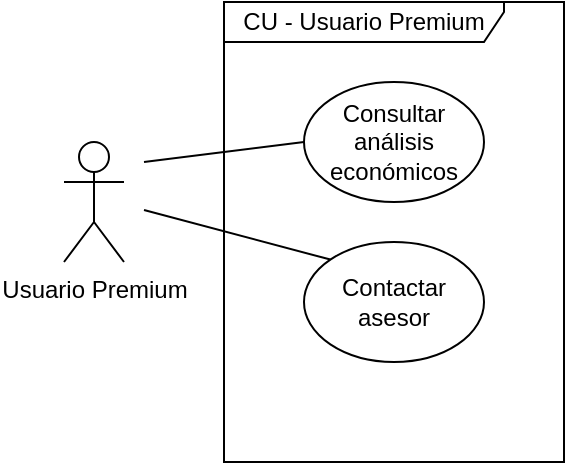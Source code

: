 <mxfile version="14.6.6" type="github">
  <diagram name="Page-1" id="e7e014a7-5840-1c2e-5031-d8a46d1fe8dd">
    <mxGraphModel dx="2314" dy="688" grid="1" gridSize="10" guides="1" tooltips="1" connect="1" arrows="1" fold="1" page="1" pageScale="1" pageWidth="1169" pageHeight="826" background="#ffffff" math="0" shadow="0">
      <root>
        <mxCell id="0" />
        <mxCell id="1" parent="0" />
        <mxCell id="lGtRhhO8DRNe9d_t-MUR-42" value="CU - Usuario Premium" style="shape=umlFrame;whiteSpace=wrap;html=1;width=140;height=20;swimlaneFillColor=none;" parent="1" vertex="1">
          <mxGeometry x="-1040" y="10" width="170" height="230" as="geometry" />
        </mxCell>
        <mxCell id="lGtRhhO8DRNe9d_t-MUR-41" value="Usuario Premium" style="shape=umlActor;verticalLabelPosition=bottom;verticalAlign=top;html=1;" parent="1" vertex="1">
          <mxGeometry x="-1120" y="80" width="30" height="60" as="geometry" />
        </mxCell>
        <mxCell id="lGtRhhO8DRNe9d_t-MUR-45" value="Consultar análisis económicos" style="ellipse;whiteSpace=wrap;html=1;strokeColor=#000000;fillColor=#ffffff;gradientColor=none;" parent="1" vertex="1">
          <mxGeometry x="-1000" y="50" width="90" height="60" as="geometry" />
        </mxCell>
        <mxCell id="lGtRhhO8DRNe9d_t-MUR-49" value="Contactar asesor" style="ellipse;whiteSpace=wrap;html=1;strokeColor=#000000;fillColor=#ffffff;gradientColor=none;" parent="1" vertex="1">
          <mxGeometry x="-1000" y="130" width="90" height="60" as="geometry" />
        </mxCell>
        <mxCell id="lGtRhhO8DRNe9d_t-MUR-50" value="" style="endArrow=none;html=1;entryX=0;entryY=0.5;entryDx=0;entryDy=0;" parent="1" target="lGtRhhO8DRNe9d_t-MUR-45" edge="1">
          <mxGeometry width="50" height="50" relative="1" as="geometry">
            <mxPoint x="-1080" y="90" as="sourcePoint" />
            <mxPoint x="-990" y="160" as="targetPoint" />
          </mxGeometry>
        </mxCell>
        <mxCell id="lGtRhhO8DRNe9d_t-MUR-54" value="" style="endArrow=none;html=1;entryX=0;entryY=0;entryDx=0;entryDy=0;" parent="1" target="lGtRhhO8DRNe9d_t-MUR-49" edge="1">
          <mxGeometry width="50" height="50" relative="1" as="geometry">
            <mxPoint x="-1080" y="114" as="sourcePoint" />
            <mxPoint x="-897.03" y="248.928" as="targetPoint" />
          </mxGeometry>
        </mxCell>
      </root>
    </mxGraphModel>
  </diagram>
</mxfile>
